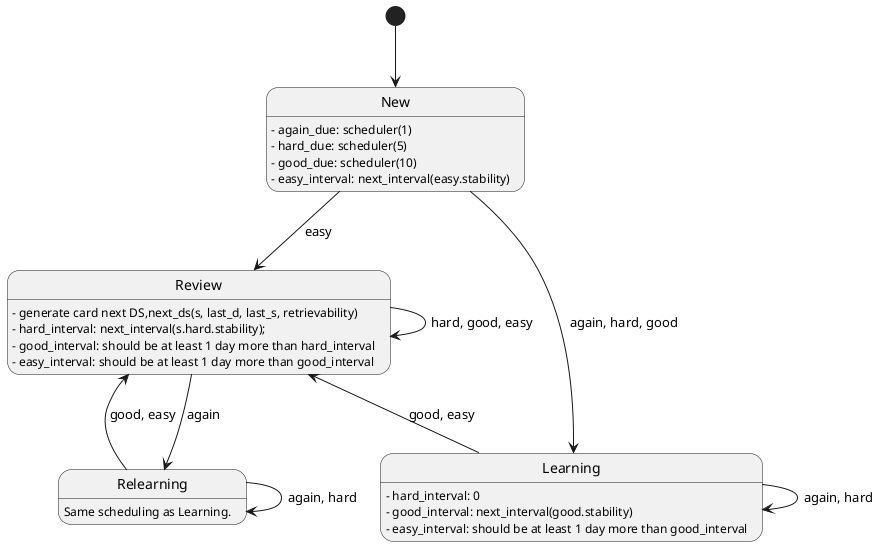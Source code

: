 @startuml cardStateTransition

state New {
    New : - again_due: scheduler(1)
    New : - hard_due: scheduler(5)
    New : - good_due: scheduler(10)
    New : - easy_interval: next_interval(easy.stability)
}

state Learning {
    Learning : - hard_interval: 0
    Learning : - good_interval: next_interval(good.stability)
    Learning : - easy_interval: should be at least 1 day more than good_interval
}

state Relearning {
    Relearning : Same scheduling as Learning.
}

state Review {
    Review : - generate card next DS,next_ds(s, last_d, last_s, retrievability)
    Review : - hard_interval: next_interval(s.hard.stability);
    Review : - good_interval: should be at least 1 day more than hard_interval
    Review : - easy_interval: should be at least 1 day more than good_interval
}



' 定义状态转换
[*] --> New
New -d-> Learning : again, hard, good
New -d-> Review : easy

Relearning --> Relearning : again, hard
Relearning -u-> Review : good, easy
Learning --> Learning : again, hard
Learning -u-> Review : good, easy


Review --> Relearning : again
Review --> Review : hard, good, easy



' 使用hidden语法来帮助布局
' New -[hidden]-> Relearning
Learning -[hidden]l-> Relearning

@enduml
